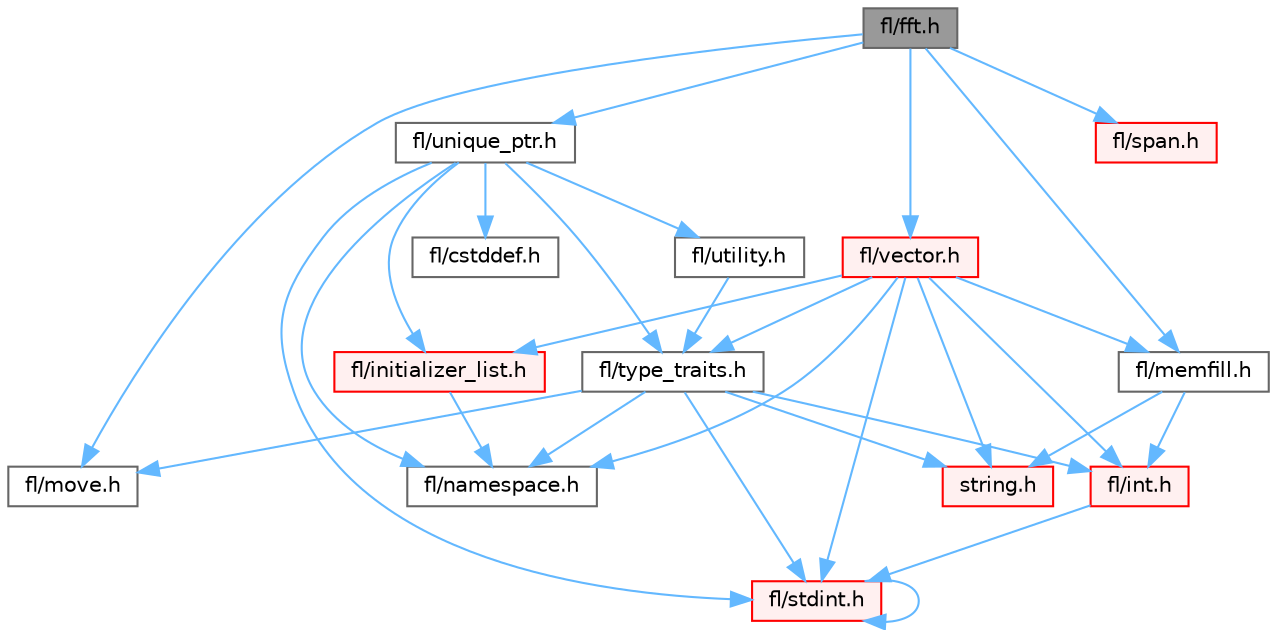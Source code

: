 digraph "fl/fft.h"
{
 // INTERACTIVE_SVG=YES
 // LATEX_PDF_SIZE
  bgcolor="transparent";
  edge [fontname=Helvetica,fontsize=10,labelfontname=Helvetica,labelfontsize=10];
  node [fontname=Helvetica,fontsize=10,shape=box,height=0.2,width=0.4];
  Node1 [id="Node000001",label="fl/fft.h",height=0.2,width=0.4,color="gray40", fillcolor="grey60", style="filled", fontcolor="black",tooltip=" "];
  Node1 -> Node2 [id="edge1_Node000001_Node000002",color="steelblue1",style="solid",tooltip=" "];
  Node2 [id="Node000002",label="fl/unique_ptr.h",height=0.2,width=0.4,color="grey40", fillcolor="white", style="filled",URL="$da/d4b/unique__ptr_8h.html",tooltip=" "];
  Node2 -> Node3 [id="edge2_Node000002_Node000003",color="steelblue1",style="solid",tooltip=" "];
  Node3 [id="Node000003",label="fl/namespace.h",height=0.2,width=0.4,color="grey40", fillcolor="white", style="filled",URL="$df/d2a/namespace_8h.html",tooltip="Implements the FastLED namespace macros."];
  Node2 -> Node4 [id="edge3_Node000002_Node000004",color="steelblue1",style="solid",tooltip=" "];
  Node4 [id="Node000004",label="fl/type_traits.h",height=0.2,width=0.4,color="grey40", fillcolor="white", style="filled",URL="$df/d63/type__traits_8h.html",tooltip=" "];
  Node4 -> Node5 [id="edge4_Node000004_Node000005",color="steelblue1",style="solid",tooltip=" "];
  Node5 [id="Node000005",label="string.h",height=0.2,width=0.4,color="red", fillcolor="#FFF0F0", style="filled",URL="$da/d66/string_8h.html",tooltip=" "];
  Node4 -> Node8 [id="edge5_Node000004_Node000008",color="steelblue1",style="solid",tooltip=" "];
  Node8 [id="Node000008",label="fl/stdint.h",height=0.2,width=0.4,color="red", fillcolor="#FFF0F0", style="filled",URL="$df/dd8/stdint_8h.html",tooltip=" "];
  Node8 -> Node8 [id="edge6_Node000008_Node000008",color="steelblue1",style="solid",tooltip=" "];
  Node4 -> Node3 [id="edge7_Node000004_Node000003",color="steelblue1",style="solid",tooltip=" "];
  Node4 -> Node19 [id="edge8_Node000004_Node000019",color="steelblue1",style="solid",tooltip=" "];
  Node19 [id="Node000019",label="fl/move.h",height=0.2,width=0.4,color="grey40", fillcolor="white", style="filled",URL="$d9/d83/move_8h.html",tooltip=" "];
  Node4 -> Node7 [id="edge9_Node000004_Node000007",color="steelblue1",style="solid",tooltip=" "];
  Node7 [id="Node000007",label="fl/int.h",height=0.2,width=0.4,color="red", fillcolor="#FFF0F0", style="filled",URL="$d3/d7e/int_8h.html",tooltip=" "];
  Node7 -> Node8 [id="edge10_Node000007_Node000008",color="steelblue1",style="solid",tooltip=" "];
  Node2 -> Node38 [id="edge11_Node000002_Node000038",color="steelblue1",style="solid",tooltip=" "];
  Node38 [id="Node000038",label="fl/utility.h",height=0.2,width=0.4,color="grey40", fillcolor="white", style="filled",URL="$d5/d47/utility_8h.html",tooltip=" "];
  Node38 -> Node4 [id="edge12_Node000038_Node000004",color="steelblue1",style="solid",tooltip=" "];
  Node2 -> Node8 [id="edge13_Node000002_Node000008",color="steelblue1",style="solid",tooltip=" "];
  Node2 -> Node34 [id="edge14_Node000002_Node000034",color="steelblue1",style="solid",tooltip=" "];
  Node34 [id="Node000034",label="fl/cstddef.h",height=0.2,width=0.4,color="grey40", fillcolor="white", style="filled",URL="$d7/d84/cstddef_8h.html",tooltip=" "];
  Node2 -> Node46 [id="edge15_Node000002_Node000046",color="steelblue1",style="solid",tooltip=" "];
  Node46 [id="Node000046",label="fl/initializer_list.h",height=0.2,width=0.4,color="red", fillcolor="#FFF0F0", style="filled",URL="$d6/d23/initializer__list_8h.html",tooltip=" "];
  Node46 -> Node3 [id="edge16_Node000046_Node000003",color="steelblue1",style="solid",tooltip=" "];
  Node1 -> Node49 [id="edge17_Node000001_Node000049",color="steelblue1",style="solid",tooltip=" "];
  Node49 [id="Node000049",label="fl/span.h",height=0.2,width=0.4,color="red", fillcolor="#FFF0F0", style="filled",URL="$d4/d7a/span_8h.html",tooltip=" "];
  Node1 -> Node44 [id="edge18_Node000001_Node000044",color="steelblue1",style="solid",tooltip=" "];
  Node44 [id="Node000044",label="fl/vector.h",height=0.2,width=0.4,color="red", fillcolor="#FFF0F0", style="filled",URL="$d6/d68/vector_8h.html",tooltip=" "];
  Node44 -> Node8 [id="edge19_Node000044_Node000008",color="steelblue1",style="solid",tooltip=" "];
  Node44 -> Node7 [id="edge20_Node000044_Node000007",color="steelblue1",style="solid",tooltip=" "];
  Node44 -> Node5 [id="edge21_Node000044_Node000005",color="steelblue1",style="solid",tooltip=" "];
  Node44 -> Node46 [id="edge22_Node000044_Node000046",color="steelblue1",style="solid",tooltip=" "];
  Node44 -> Node27 [id="edge23_Node000044_Node000027",color="steelblue1",style="solid",tooltip=" "];
  Node27 [id="Node000027",label="fl/memfill.h",height=0.2,width=0.4,color="grey40", fillcolor="white", style="filled",URL="$d0/dda/memfill_8h.html",tooltip=" "];
  Node27 -> Node5 [id="edge24_Node000027_Node000005",color="steelblue1",style="solid",tooltip=" "];
  Node27 -> Node7 [id="edge25_Node000027_Node000007",color="steelblue1",style="solid",tooltip=" "];
  Node44 -> Node3 [id="edge26_Node000044_Node000003",color="steelblue1",style="solid",tooltip=" "];
  Node44 -> Node4 [id="edge27_Node000044_Node000004",color="steelblue1",style="solid",tooltip=" "];
  Node1 -> Node19 [id="edge28_Node000001_Node000019",color="steelblue1",style="solid",tooltip=" "];
  Node1 -> Node27 [id="edge29_Node000001_Node000027",color="steelblue1",style="solid",tooltip=" "];
}
